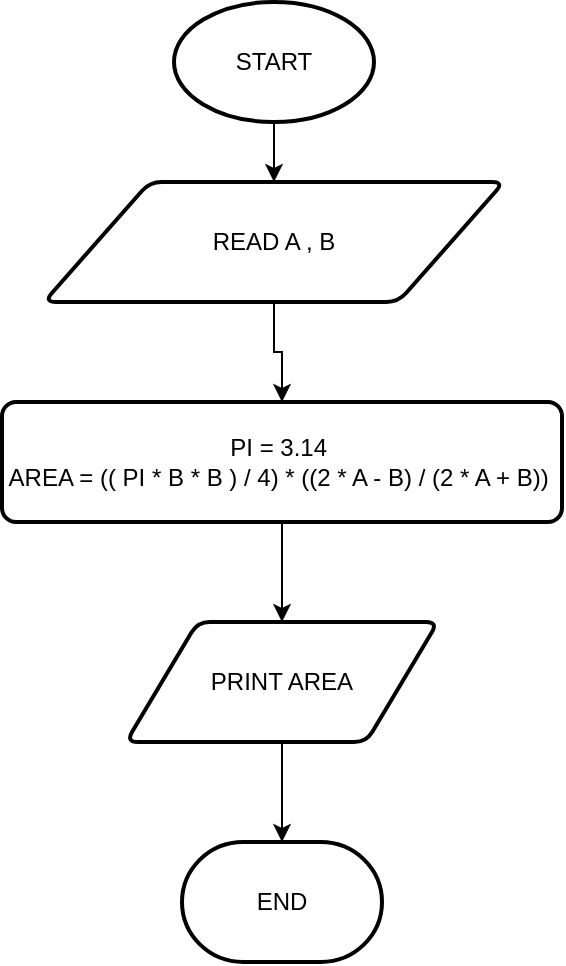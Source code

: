 <mxfile version="25.0.3">
  <diagram id="C5RBs43oDa-KdzZeNtuy" name="Page-1">
    <mxGraphModel dx="1290" dy="530" grid="1" gridSize="10" guides="1" tooltips="1" connect="1" arrows="1" fold="1" page="1" pageScale="1" pageWidth="827" pageHeight="1169" math="0" shadow="0">
      <root>
        <mxCell id="WIyWlLk6GJQsqaUBKTNV-0" />
        <mxCell id="WIyWlLk6GJQsqaUBKTNV-1" parent="WIyWlLk6GJQsqaUBKTNV-0" />
        <mxCell id="tDFteGGjF2vSCOtB_rUJ-5" style="edgeStyle=orthogonalEdgeStyle;rounded=0;orthogonalLoop=1;jettySize=auto;html=1;exitX=0.5;exitY=1;exitDx=0;exitDy=0;exitPerimeter=0;" edge="1" parent="WIyWlLk6GJQsqaUBKTNV-1" source="tDFteGGjF2vSCOtB_rUJ-0" target="tDFteGGjF2vSCOtB_rUJ-1">
          <mxGeometry relative="1" as="geometry" />
        </mxCell>
        <mxCell id="tDFteGGjF2vSCOtB_rUJ-0" value="START" style="strokeWidth=2;html=1;shape=mxgraph.flowchart.start_1;whiteSpace=wrap;" vertex="1" parent="WIyWlLk6GJQsqaUBKTNV-1">
          <mxGeometry x="360" y="60" width="100" height="60" as="geometry" />
        </mxCell>
        <mxCell id="tDFteGGjF2vSCOtB_rUJ-6" style="edgeStyle=orthogonalEdgeStyle;rounded=0;orthogonalLoop=1;jettySize=auto;html=1;exitX=0.5;exitY=1;exitDx=0;exitDy=0;" edge="1" parent="WIyWlLk6GJQsqaUBKTNV-1" source="tDFteGGjF2vSCOtB_rUJ-1" target="tDFteGGjF2vSCOtB_rUJ-2">
          <mxGeometry relative="1" as="geometry" />
        </mxCell>
        <mxCell id="tDFteGGjF2vSCOtB_rUJ-1" value="READ A , B" style="shape=parallelogram;html=1;strokeWidth=2;perimeter=parallelogramPerimeter;whiteSpace=wrap;rounded=1;arcSize=12;size=0.23;" vertex="1" parent="WIyWlLk6GJQsqaUBKTNV-1">
          <mxGeometry x="295" y="150" width="230" height="60" as="geometry" />
        </mxCell>
        <mxCell id="tDFteGGjF2vSCOtB_rUJ-7" style="edgeStyle=orthogonalEdgeStyle;rounded=0;orthogonalLoop=1;jettySize=auto;html=1;exitX=0.5;exitY=1;exitDx=0;exitDy=0;entryX=0.5;entryY=0;entryDx=0;entryDy=0;" edge="1" parent="WIyWlLk6GJQsqaUBKTNV-1" source="tDFteGGjF2vSCOtB_rUJ-2" target="tDFteGGjF2vSCOtB_rUJ-3">
          <mxGeometry relative="1" as="geometry" />
        </mxCell>
        <mxCell id="tDFteGGjF2vSCOtB_rUJ-2" value="PI = 3.14&amp;nbsp;&lt;div&gt;AREA = (( PI * B * B ) / 4) * ((2 * A - B) / (2 * A + B))&amp;nbsp;&lt;/div&gt;" style="rounded=1;whiteSpace=wrap;html=1;absoluteArcSize=1;arcSize=14;strokeWidth=2;" vertex="1" parent="WIyWlLk6GJQsqaUBKTNV-1">
          <mxGeometry x="274" y="260" width="280" height="60" as="geometry" />
        </mxCell>
        <mxCell id="tDFteGGjF2vSCOtB_rUJ-3" value="PRINT AREA" style="shape=parallelogram;html=1;strokeWidth=2;perimeter=parallelogramPerimeter;whiteSpace=wrap;rounded=1;arcSize=12;size=0.23;" vertex="1" parent="WIyWlLk6GJQsqaUBKTNV-1">
          <mxGeometry x="336" y="370" width="156" height="60" as="geometry" />
        </mxCell>
        <mxCell id="tDFteGGjF2vSCOtB_rUJ-4" value="END" style="strokeWidth=2;html=1;shape=mxgraph.flowchart.terminator;whiteSpace=wrap;" vertex="1" parent="WIyWlLk6GJQsqaUBKTNV-1">
          <mxGeometry x="364" y="480" width="100" height="60" as="geometry" />
        </mxCell>
        <mxCell id="tDFteGGjF2vSCOtB_rUJ-8" style="edgeStyle=orthogonalEdgeStyle;rounded=0;orthogonalLoop=1;jettySize=auto;html=1;exitX=0.5;exitY=1;exitDx=0;exitDy=0;entryX=0.5;entryY=0;entryDx=0;entryDy=0;entryPerimeter=0;" edge="1" parent="WIyWlLk6GJQsqaUBKTNV-1" source="tDFteGGjF2vSCOtB_rUJ-3" target="tDFteGGjF2vSCOtB_rUJ-4">
          <mxGeometry relative="1" as="geometry" />
        </mxCell>
      </root>
    </mxGraphModel>
  </diagram>
</mxfile>
